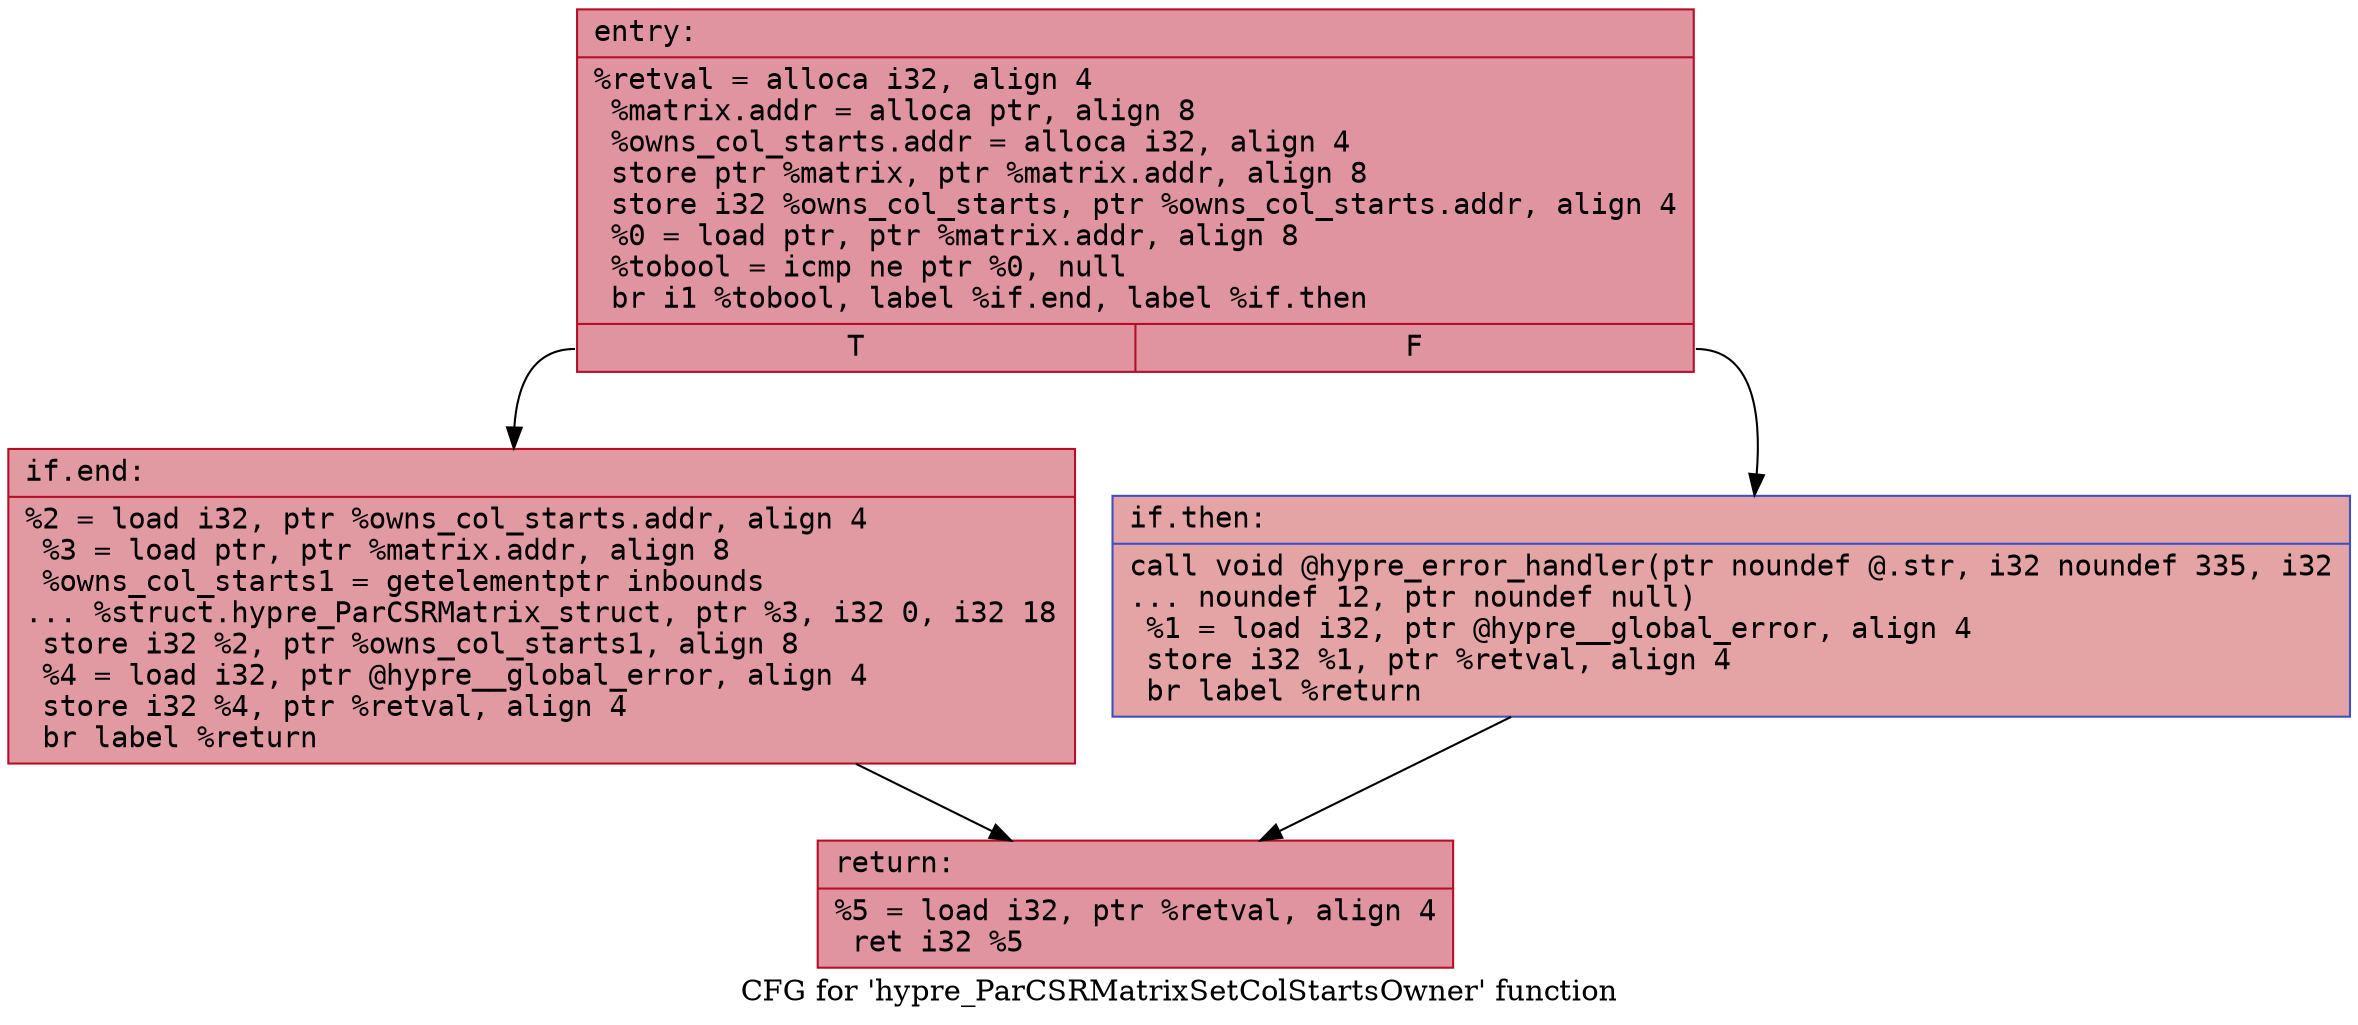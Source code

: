 digraph "CFG for 'hypre_ParCSRMatrixSetColStartsOwner' function" {
	label="CFG for 'hypre_ParCSRMatrixSetColStartsOwner' function";

	Node0x55b0c8130240 [shape=record,color="#b70d28ff", style=filled, fillcolor="#b70d2870" fontname="Courier",label="{entry:\l|  %retval = alloca i32, align 4\l  %matrix.addr = alloca ptr, align 8\l  %owns_col_starts.addr = alloca i32, align 4\l  store ptr %matrix, ptr %matrix.addr, align 8\l  store i32 %owns_col_starts, ptr %owns_col_starts.addr, align 4\l  %0 = load ptr, ptr %matrix.addr, align 8\l  %tobool = icmp ne ptr %0, null\l  br i1 %tobool, label %if.end, label %if.then\l|{<s0>T|<s1>F}}"];
	Node0x55b0c8130240:s0 -> Node0x55b0c8130740[tooltip="entry -> if.end\nProbability 62.50%" ];
	Node0x55b0c8130240:s1 -> Node0x55b0c81307b0[tooltip="entry -> if.then\nProbability 37.50%" ];
	Node0x55b0c81307b0 [shape=record,color="#3d50c3ff", style=filled, fillcolor="#c32e3170" fontname="Courier",label="{if.then:\l|  call void @hypre_error_handler(ptr noundef @.str, i32 noundef 335, i32\l... noundef 12, ptr noundef null)\l  %1 = load i32, ptr @hypre__global_error, align 4\l  store i32 %1, ptr %retval, align 4\l  br label %return\l}"];
	Node0x55b0c81307b0 -> Node0x55b0c8130b80[tooltip="if.then -> return\nProbability 100.00%" ];
	Node0x55b0c8130740 [shape=record,color="#b70d28ff", style=filled, fillcolor="#bb1b2c70" fontname="Courier",label="{if.end:\l|  %2 = load i32, ptr %owns_col_starts.addr, align 4\l  %3 = load ptr, ptr %matrix.addr, align 8\l  %owns_col_starts1 = getelementptr inbounds\l... %struct.hypre_ParCSRMatrix_struct, ptr %3, i32 0, i32 18\l  store i32 %2, ptr %owns_col_starts1, align 8\l  %4 = load i32, ptr @hypre__global_error, align 4\l  store i32 %4, ptr %retval, align 4\l  br label %return\l}"];
	Node0x55b0c8130740 -> Node0x55b0c8130b80[tooltip="if.end -> return\nProbability 100.00%" ];
	Node0x55b0c8130b80 [shape=record,color="#b70d28ff", style=filled, fillcolor="#b70d2870" fontname="Courier",label="{return:\l|  %5 = load i32, ptr %retval, align 4\l  ret i32 %5\l}"];
}
